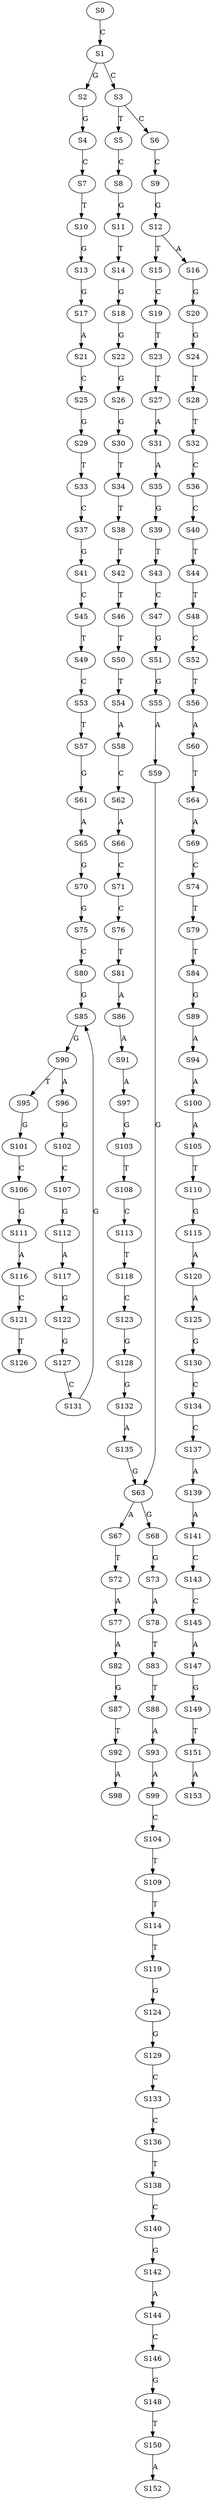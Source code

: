 strict digraph  {
	S0 -> S1 [ label = C ];
	S1 -> S2 [ label = G ];
	S1 -> S3 [ label = C ];
	S2 -> S4 [ label = G ];
	S3 -> S5 [ label = T ];
	S3 -> S6 [ label = C ];
	S4 -> S7 [ label = C ];
	S5 -> S8 [ label = C ];
	S6 -> S9 [ label = C ];
	S7 -> S10 [ label = T ];
	S8 -> S11 [ label = G ];
	S9 -> S12 [ label = G ];
	S10 -> S13 [ label = G ];
	S11 -> S14 [ label = T ];
	S12 -> S15 [ label = T ];
	S12 -> S16 [ label = A ];
	S13 -> S17 [ label = G ];
	S14 -> S18 [ label = G ];
	S15 -> S19 [ label = C ];
	S16 -> S20 [ label = G ];
	S17 -> S21 [ label = A ];
	S18 -> S22 [ label = G ];
	S19 -> S23 [ label = T ];
	S20 -> S24 [ label = G ];
	S21 -> S25 [ label = C ];
	S22 -> S26 [ label = G ];
	S23 -> S27 [ label = T ];
	S24 -> S28 [ label = T ];
	S25 -> S29 [ label = G ];
	S26 -> S30 [ label = G ];
	S27 -> S31 [ label = A ];
	S28 -> S32 [ label = T ];
	S29 -> S33 [ label = T ];
	S30 -> S34 [ label = T ];
	S31 -> S35 [ label = A ];
	S32 -> S36 [ label = C ];
	S33 -> S37 [ label = C ];
	S34 -> S38 [ label = T ];
	S35 -> S39 [ label = G ];
	S36 -> S40 [ label = C ];
	S37 -> S41 [ label = G ];
	S38 -> S42 [ label = T ];
	S39 -> S43 [ label = T ];
	S40 -> S44 [ label = T ];
	S41 -> S45 [ label = C ];
	S42 -> S46 [ label = T ];
	S43 -> S47 [ label = C ];
	S44 -> S48 [ label = T ];
	S45 -> S49 [ label = T ];
	S46 -> S50 [ label = T ];
	S47 -> S51 [ label = G ];
	S48 -> S52 [ label = C ];
	S49 -> S53 [ label = C ];
	S50 -> S54 [ label = T ];
	S51 -> S55 [ label = G ];
	S52 -> S56 [ label = T ];
	S53 -> S57 [ label = T ];
	S54 -> S58 [ label = A ];
	S55 -> S59 [ label = A ];
	S56 -> S60 [ label = A ];
	S57 -> S61 [ label = G ];
	S58 -> S62 [ label = C ];
	S59 -> S63 [ label = G ];
	S60 -> S64 [ label = T ];
	S61 -> S65 [ label = A ];
	S62 -> S66 [ label = A ];
	S63 -> S67 [ label = A ];
	S63 -> S68 [ label = G ];
	S64 -> S69 [ label = A ];
	S65 -> S70 [ label = G ];
	S66 -> S71 [ label = C ];
	S67 -> S72 [ label = T ];
	S68 -> S73 [ label = G ];
	S69 -> S74 [ label = C ];
	S70 -> S75 [ label = G ];
	S71 -> S76 [ label = C ];
	S72 -> S77 [ label = A ];
	S73 -> S78 [ label = A ];
	S74 -> S79 [ label = T ];
	S75 -> S80 [ label = C ];
	S76 -> S81 [ label = T ];
	S77 -> S82 [ label = A ];
	S78 -> S83 [ label = T ];
	S79 -> S84 [ label = T ];
	S80 -> S85 [ label = G ];
	S81 -> S86 [ label = A ];
	S82 -> S87 [ label = G ];
	S83 -> S88 [ label = T ];
	S84 -> S89 [ label = G ];
	S85 -> S90 [ label = G ];
	S86 -> S91 [ label = A ];
	S87 -> S92 [ label = T ];
	S88 -> S93 [ label = A ];
	S89 -> S94 [ label = A ];
	S90 -> S95 [ label = T ];
	S90 -> S96 [ label = A ];
	S91 -> S97 [ label = A ];
	S92 -> S98 [ label = A ];
	S93 -> S99 [ label = A ];
	S94 -> S100 [ label = A ];
	S95 -> S101 [ label = G ];
	S96 -> S102 [ label = G ];
	S97 -> S103 [ label = G ];
	S99 -> S104 [ label = C ];
	S100 -> S105 [ label = A ];
	S101 -> S106 [ label = C ];
	S102 -> S107 [ label = C ];
	S103 -> S108 [ label = T ];
	S104 -> S109 [ label = T ];
	S105 -> S110 [ label = T ];
	S106 -> S111 [ label = G ];
	S107 -> S112 [ label = G ];
	S108 -> S113 [ label = C ];
	S109 -> S114 [ label = T ];
	S110 -> S115 [ label = G ];
	S111 -> S116 [ label = A ];
	S112 -> S117 [ label = A ];
	S113 -> S118 [ label = T ];
	S114 -> S119 [ label = T ];
	S115 -> S120 [ label = A ];
	S116 -> S121 [ label = C ];
	S117 -> S122 [ label = G ];
	S118 -> S123 [ label = C ];
	S119 -> S124 [ label = G ];
	S120 -> S125 [ label = A ];
	S121 -> S126 [ label = T ];
	S122 -> S127 [ label = G ];
	S123 -> S128 [ label = G ];
	S124 -> S129 [ label = G ];
	S125 -> S130 [ label = G ];
	S127 -> S131 [ label = C ];
	S128 -> S132 [ label = G ];
	S129 -> S133 [ label = C ];
	S130 -> S134 [ label = C ];
	S131 -> S85 [ label = G ];
	S132 -> S135 [ label = A ];
	S133 -> S136 [ label = C ];
	S134 -> S137 [ label = C ];
	S135 -> S63 [ label = G ];
	S136 -> S138 [ label = T ];
	S137 -> S139 [ label = A ];
	S138 -> S140 [ label = C ];
	S139 -> S141 [ label = A ];
	S140 -> S142 [ label = G ];
	S141 -> S143 [ label = C ];
	S142 -> S144 [ label = A ];
	S143 -> S145 [ label = C ];
	S144 -> S146 [ label = C ];
	S145 -> S147 [ label = A ];
	S146 -> S148 [ label = G ];
	S147 -> S149 [ label = G ];
	S148 -> S150 [ label = T ];
	S149 -> S151 [ label = T ];
	S150 -> S152 [ label = A ];
	S151 -> S153 [ label = A ];
}
